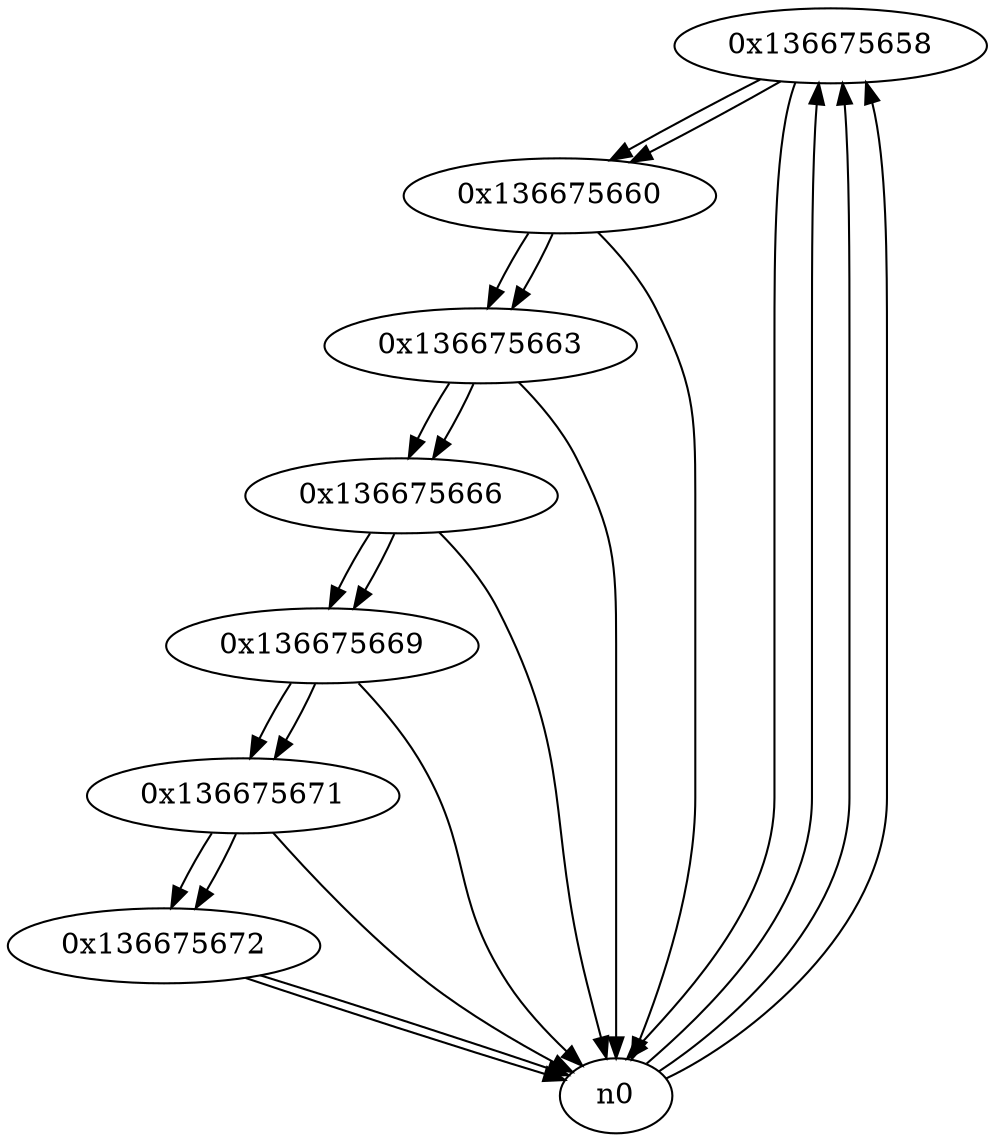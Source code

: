 digraph G{
/* nodes */
  n1 [label="0x136675658"]
  n2 [label="0x136675660"]
  n3 [label="0x136675663"]
  n4 [label="0x136675666"]
  n5 [label="0x136675669"]
  n6 [label="0x136675671"]
  n7 [label="0x136675672"]
/* edges */
n1 -> n2;
n1 -> n0;
n0 -> n1;
n0 -> n1;
n0 -> n1;
n2 -> n3;
n2 -> n0;
n1 -> n2;
n3 -> n4;
n3 -> n0;
n2 -> n3;
n4 -> n5;
n4 -> n0;
n3 -> n4;
n5 -> n6;
n5 -> n0;
n4 -> n5;
n6 -> n7;
n6 -> n0;
n5 -> n6;
n7 -> n0;
n7 -> n0;
n6 -> n7;
}
